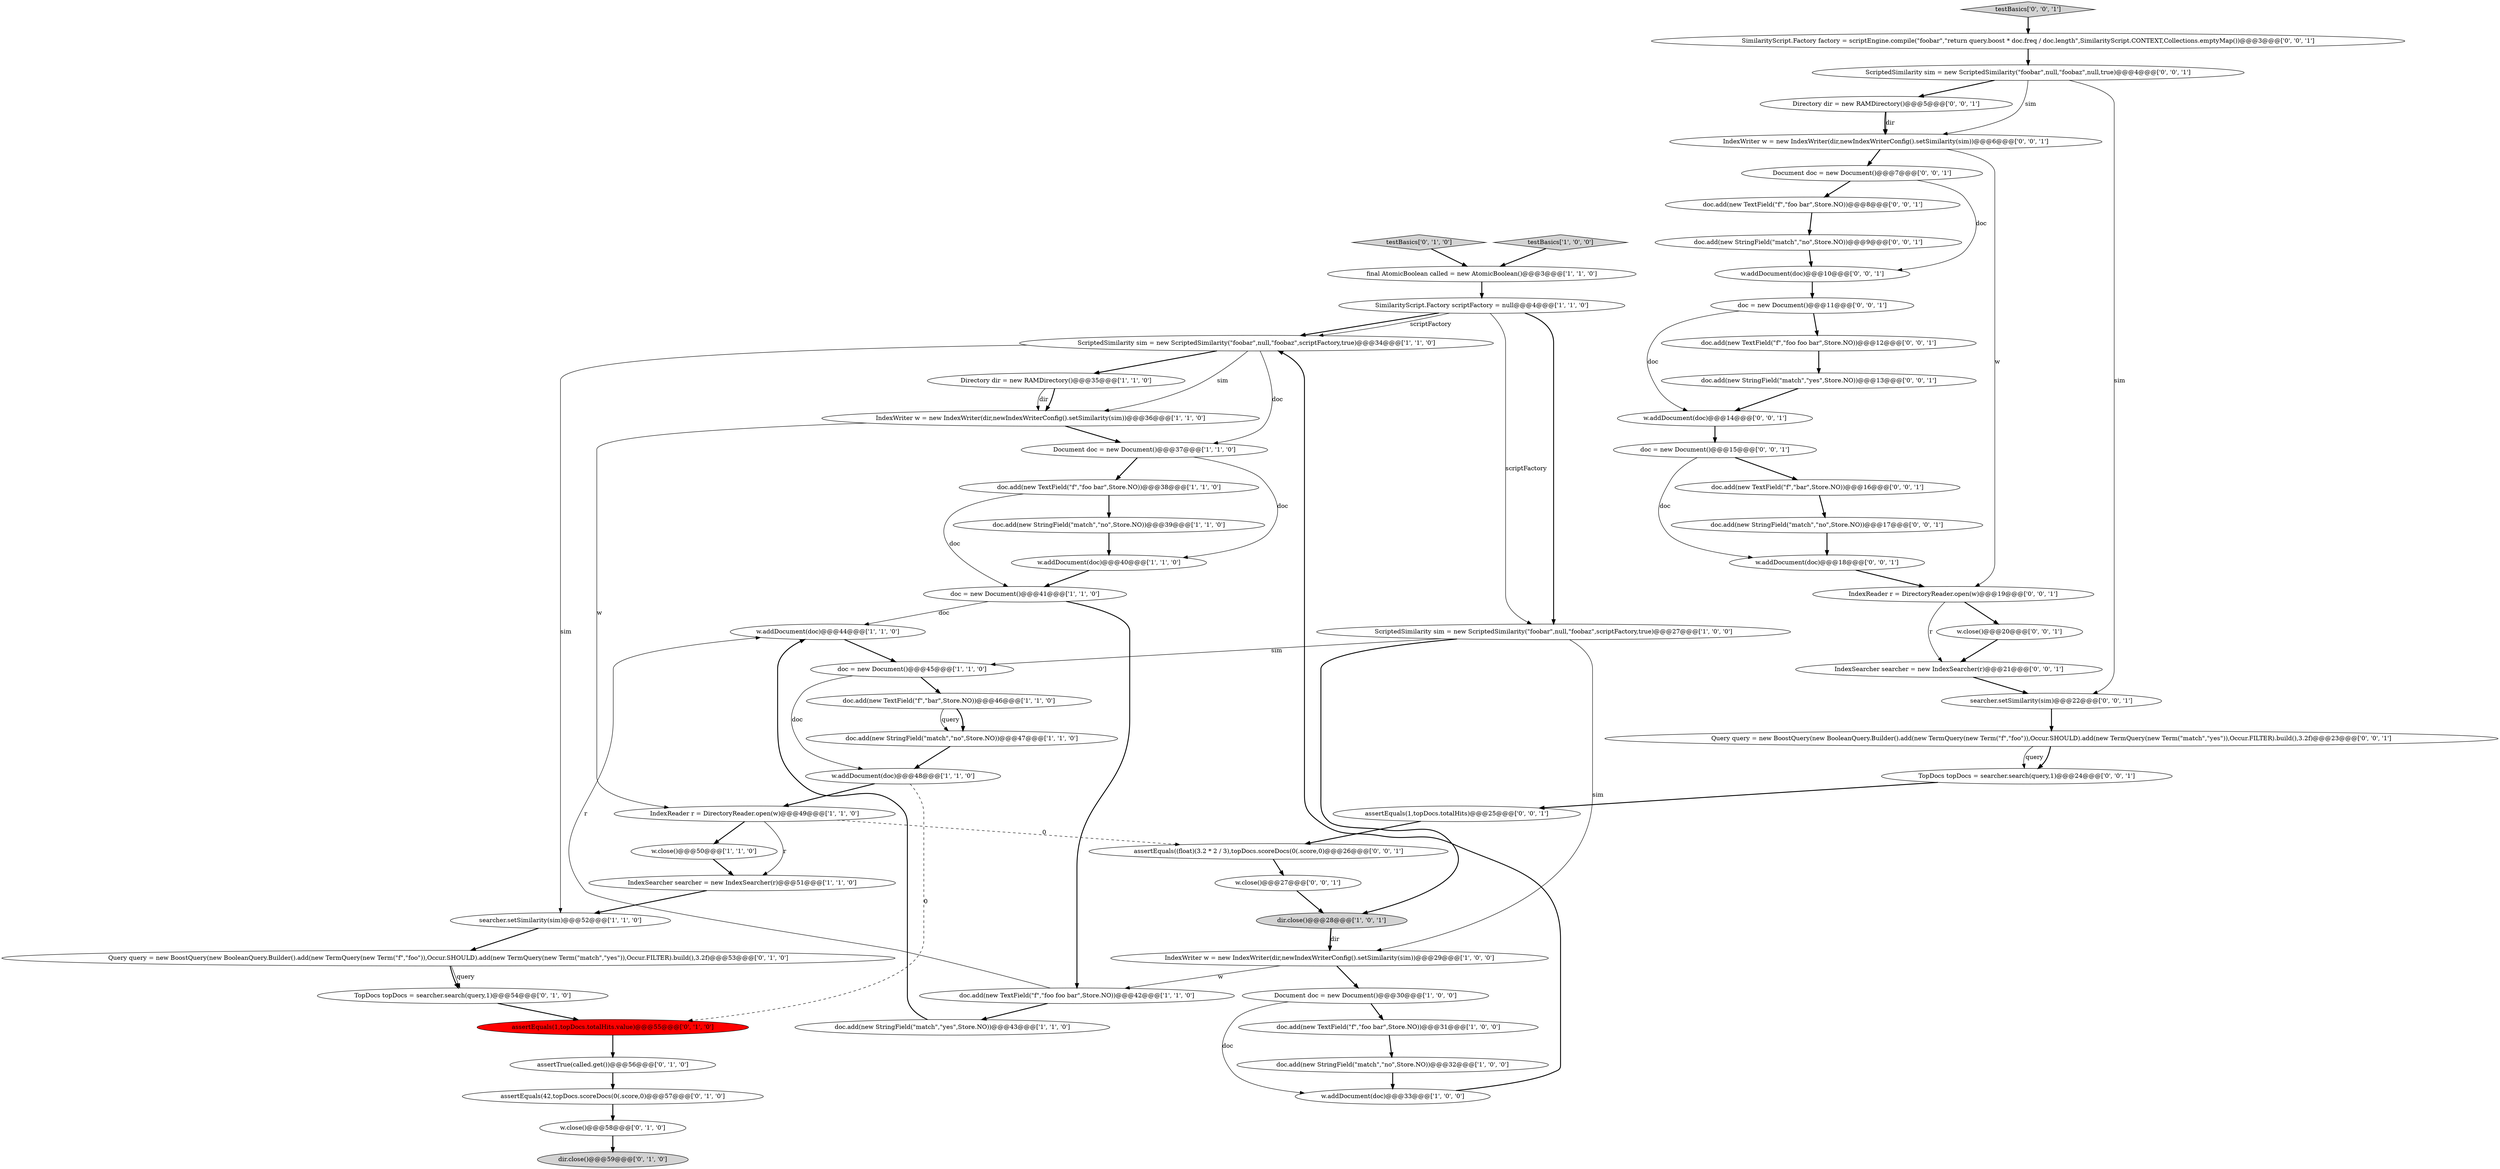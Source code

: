 digraph {
29 [style = filled, label = "w.close()@@@58@@@['0', '1', '0']", fillcolor = white, shape = ellipse image = "AAA0AAABBB2BBB"];
57 [style = filled, label = "searcher.setSimilarity(sim)@@@22@@@['0', '0', '1']", fillcolor = white, shape = ellipse image = "AAA0AAABBB3BBB"];
54 [style = filled, label = "w.close()@@@27@@@['0', '0', '1']", fillcolor = white, shape = ellipse image = "AAA0AAABBB3BBB"];
49 [style = filled, label = "IndexWriter w = new IndexWriter(dir,newIndexWriterConfig().setSimilarity(sim))@@@6@@@['0', '0', '1']", fillcolor = white, shape = ellipse image = "AAA0AAABBB3BBB"];
56 [style = filled, label = "testBasics['0', '0', '1']", fillcolor = lightgray, shape = diamond image = "AAA0AAABBB3BBB"];
60 [style = filled, label = "doc.add(new TextField(\"f\",\"foo foo bar\",Store.NO))@@@12@@@['0', '0', '1']", fillcolor = white, shape = ellipse image = "AAA0AAABBB3BBB"];
34 [style = filled, label = "TopDocs topDocs = searcher.search(query,1)@@@54@@@['0', '1', '0']", fillcolor = white, shape = ellipse image = "AAA0AAABBB2BBB"];
10 [style = filled, label = "w.addDocument(doc)@@@40@@@['1', '1', '0']", fillcolor = white, shape = ellipse image = "AAA0AAABBB1BBB"];
5 [style = filled, label = "doc.add(new TextField(\"f\",\"bar\",Store.NO))@@@46@@@['1', '1', '0']", fillcolor = white, shape = ellipse image = "AAA0AAABBB1BBB"];
51 [style = filled, label = "w.close()@@@20@@@['0', '0', '1']", fillcolor = white, shape = ellipse image = "AAA0AAABBB3BBB"];
52 [style = filled, label = "IndexReader r = DirectoryReader.open(w)@@@19@@@['0', '0', '1']", fillcolor = white, shape = ellipse image = "AAA0AAABBB3BBB"];
38 [style = filled, label = "doc.add(new StringField(\"match\",\"yes\",Store.NO))@@@13@@@['0', '0', '1']", fillcolor = white, shape = ellipse image = "AAA0AAABBB3BBB"];
2 [style = filled, label = "ScriptedSimilarity sim = new ScriptedSimilarity(\"foobar\",null,\"foobaz\",scriptFactory,true)@@@27@@@['1', '0', '0']", fillcolor = white, shape = ellipse image = "AAA0AAABBB1BBB"];
15 [style = filled, label = "w.addDocument(doc)@@@48@@@['1', '1', '0']", fillcolor = white, shape = ellipse image = "AAA0AAABBB1BBB"];
23 [style = filled, label = "w.addDocument(doc)@@@33@@@['1', '0', '0']", fillcolor = white, shape = ellipse image = "AAA0AAABBB1BBB"];
17 [style = filled, label = "Document doc = new Document()@@@30@@@['1', '0', '0']", fillcolor = white, shape = ellipse image = "AAA0AAABBB1BBB"];
30 [style = filled, label = "testBasics['0', '1', '0']", fillcolor = lightgray, shape = diamond image = "AAA0AAABBB2BBB"];
25 [style = filled, label = "doc = new Document()@@@41@@@['1', '1', '0']", fillcolor = white, shape = ellipse image = "AAA0AAABBB1BBB"];
4 [style = filled, label = "IndexWriter w = new IndexWriter(dir,newIndexWriterConfig().setSimilarity(sim))@@@36@@@['1', '1', '0']", fillcolor = white, shape = ellipse image = "AAA0AAABBB1BBB"];
18 [style = filled, label = "doc.add(new StringField(\"match\",\"yes\",Store.NO))@@@43@@@['1', '1', '0']", fillcolor = white, shape = ellipse image = "AAA0AAABBB1BBB"];
47 [style = filled, label = "doc.add(new TextField(\"f\",\"foo bar\",Store.NO))@@@8@@@['0', '0', '1']", fillcolor = white, shape = ellipse image = "AAA0AAABBB3BBB"];
8 [style = filled, label = "final AtomicBoolean called = new AtomicBoolean()@@@3@@@['1', '1', '0']", fillcolor = white, shape = ellipse image = "AAA0AAABBB1BBB"];
32 [style = filled, label = "dir.close()@@@59@@@['0', '1', '0']", fillcolor = lightgray, shape = ellipse image = "AAA0AAABBB2BBB"];
31 [style = filled, label = "assertEquals(42,topDocs.scoreDocs(0(.score,0)@@@57@@@['0', '1', '0']", fillcolor = white, shape = ellipse image = "AAA0AAABBB2BBB"];
26 [style = filled, label = "ScriptedSimilarity sim = new ScriptedSimilarity(\"foobar\",null,\"foobaz\",scriptFactory,true)@@@34@@@['1', '1', '0']", fillcolor = white, shape = ellipse image = "AAA0AAABBB1BBB"];
9 [style = filled, label = "SimilarityScript.Factory scriptFactory = null@@@4@@@['1', '1', '0']", fillcolor = white, shape = ellipse image = "AAA0AAABBB1BBB"];
42 [style = filled, label = "w.addDocument(doc)@@@14@@@['0', '0', '1']", fillcolor = white, shape = ellipse image = "AAA0AAABBB3BBB"];
41 [style = filled, label = "assertEquals((float)(3.2 * 2 / 3),topDocs.scoreDocs(0(.score,0)@@@26@@@['0', '0', '1']", fillcolor = white, shape = ellipse image = "AAA0AAABBB3BBB"];
46 [style = filled, label = "Directory dir = new RAMDirectory()@@@5@@@['0', '0', '1']", fillcolor = white, shape = ellipse image = "AAA0AAABBB3BBB"];
36 [style = filled, label = "assertTrue(called.get())@@@56@@@['0', '1', '0']", fillcolor = white, shape = ellipse image = "AAA0AAABBB2BBB"];
13 [style = filled, label = "doc.add(new StringField(\"match\",\"no\",Store.NO))@@@39@@@['1', '1', '0']", fillcolor = white, shape = ellipse image = "AAA0AAABBB1BBB"];
22 [style = filled, label = "testBasics['1', '0', '0']", fillcolor = lightgray, shape = diamond image = "AAA0AAABBB1BBB"];
44 [style = filled, label = "doc.add(new TextField(\"f\",\"bar\",Store.NO))@@@16@@@['0', '0', '1']", fillcolor = white, shape = ellipse image = "AAA0AAABBB3BBB"];
0 [style = filled, label = "doc.add(new TextField(\"f\",\"foo bar\",Store.NO))@@@38@@@['1', '1', '0']", fillcolor = white, shape = ellipse image = "AAA0AAABBB1BBB"];
20 [style = filled, label = "IndexWriter w = new IndexWriter(dir,newIndexWriterConfig().setSimilarity(sim))@@@29@@@['1', '0', '0']", fillcolor = white, shape = ellipse image = "AAA0AAABBB1BBB"];
27 [style = filled, label = "Document doc = new Document()@@@37@@@['1', '1', '0']", fillcolor = white, shape = ellipse image = "AAA0AAABBB1BBB"];
33 [style = filled, label = "assertEquals(1,topDocs.totalHits.value)@@@55@@@['0', '1', '0']", fillcolor = red, shape = ellipse image = "AAA1AAABBB2BBB"];
50 [style = filled, label = "doc.add(new StringField(\"match\",\"no\",Store.NO))@@@9@@@['0', '0', '1']", fillcolor = white, shape = ellipse image = "AAA0AAABBB3BBB"];
61 [style = filled, label = "doc = new Document()@@@15@@@['0', '0', '1']", fillcolor = white, shape = ellipse image = "AAA0AAABBB3BBB"];
6 [style = filled, label = "searcher.setSimilarity(sim)@@@52@@@['1', '1', '0']", fillcolor = white, shape = ellipse image = "AAA0AAABBB1BBB"];
19 [style = filled, label = "w.addDocument(doc)@@@44@@@['1', '1', '0']", fillcolor = white, shape = ellipse image = "AAA0AAABBB1BBB"];
28 [style = filled, label = "IndexReader r = DirectoryReader.open(w)@@@49@@@['1', '1', '0']", fillcolor = white, shape = ellipse image = "AAA0AAABBB1BBB"];
39 [style = filled, label = "SimilarityScript.Factory factory = scriptEngine.compile(\"foobar\",\"return query.boost * doc.freq / doc.length\",SimilarityScript.CONTEXT,Collections.emptyMap())@@@3@@@['0', '0', '1']", fillcolor = white, shape = ellipse image = "AAA0AAABBB3BBB"];
45 [style = filled, label = "Query query = new BoostQuery(new BooleanQuery.Builder().add(new TermQuery(new Term(\"f\",\"foo\")),Occur.SHOULD).add(new TermQuery(new Term(\"match\",\"yes\")),Occur.FILTER).build(),3.2f)@@@23@@@['0', '0', '1']", fillcolor = white, shape = ellipse image = "AAA0AAABBB3BBB"];
40 [style = filled, label = "ScriptedSimilarity sim = new ScriptedSimilarity(\"foobar\",null,\"foobaz\",null,true)@@@4@@@['0', '0', '1']", fillcolor = white, shape = ellipse image = "AAA0AAABBB3BBB"];
55 [style = filled, label = "doc = new Document()@@@11@@@['0', '0', '1']", fillcolor = white, shape = ellipse image = "AAA0AAABBB3BBB"];
21 [style = filled, label = "w.close()@@@50@@@['1', '1', '0']", fillcolor = white, shape = ellipse image = "AAA0AAABBB1BBB"];
48 [style = filled, label = "TopDocs topDocs = searcher.search(query,1)@@@24@@@['0', '0', '1']", fillcolor = white, shape = ellipse image = "AAA0AAABBB3BBB"];
58 [style = filled, label = "Document doc = new Document()@@@7@@@['0', '0', '1']", fillcolor = white, shape = ellipse image = "AAA0AAABBB3BBB"];
35 [style = filled, label = "Query query = new BoostQuery(new BooleanQuery.Builder().add(new TermQuery(new Term(\"f\",\"foo\")),Occur.SHOULD).add(new TermQuery(new Term(\"match\",\"yes\")),Occur.FILTER).build(),3.2f)@@@53@@@['0', '1', '0']", fillcolor = white, shape = ellipse image = "AAA0AAABBB2BBB"];
1 [style = filled, label = "Directory dir = new RAMDirectory()@@@35@@@['1', '1', '0']", fillcolor = white, shape = ellipse image = "AAA0AAABBB1BBB"];
53 [style = filled, label = "assertEquals(1,topDocs.totalHits)@@@25@@@['0', '0', '1']", fillcolor = white, shape = ellipse image = "AAA0AAABBB3BBB"];
37 [style = filled, label = "w.addDocument(doc)@@@18@@@['0', '0', '1']", fillcolor = white, shape = ellipse image = "AAA0AAABBB3BBB"];
12 [style = filled, label = "doc.add(new StringField(\"match\",\"no\",Store.NO))@@@32@@@['1', '0', '0']", fillcolor = white, shape = ellipse image = "AAA0AAABBB1BBB"];
3 [style = filled, label = "doc.add(new TextField(\"f\",\"foo foo bar\",Store.NO))@@@42@@@['1', '1', '0']", fillcolor = white, shape = ellipse image = "AAA0AAABBB1BBB"];
14 [style = filled, label = "IndexSearcher searcher = new IndexSearcher(r)@@@51@@@['1', '1', '0']", fillcolor = white, shape = ellipse image = "AAA0AAABBB1BBB"];
16 [style = filled, label = "doc.add(new StringField(\"match\",\"no\",Store.NO))@@@47@@@['1', '1', '0']", fillcolor = white, shape = ellipse image = "AAA0AAABBB1BBB"];
7 [style = filled, label = "doc = new Document()@@@45@@@['1', '1', '0']", fillcolor = white, shape = ellipse image = "AAA0AAABBB1BBB"];
24 [style = filled, label = "dir.close()@@@28@@@['1', '0', '1']", fillcolor = lightgray, shape = ellipse image = "AAA0AAABBB1BBB"];
62 [style = filled, label = "IndexSearcher searcher = new IndexSearcher(r)@@@21@@@['0', '0', '1']", fillcolor = white, shape = ellipse image = "AAA0AAABBB3BBB"];
11 [style = filled, label = "doc.add(new TextField(\"f\",\"foo bar\",Store.NO))@@@31@@@['1', '0', '0']", fillcolor = white, shape = ellipse image = "AAA0AAABBB1BBB"];
59 [style = filled, label = "w.addDocument(doc)@@@10@@@['0', '0', '1']", fillcolor = white, shape = ellipse image = "AAA0AAABBB3BBB"];
43 [style = filled, label = "doc.add(new StringField(\"match\",\"no\",Store.NO))@@@17@@@['0', '0', '1']", fillcolor = white, shape = ellipse image = "AAA0AAABBB3BBB"];
6->35 [style = bold, label=""];
0->13 [style = bold, label=""];
38->42 [style = bold, label=""];
45->48 [style = bold, label=""];
20->3 [style = solid, label="w"];
28->41 [style = dashed, label="0"];
55->42 [style = solid, label="doc"];
3->18 [style = bold, label=""];
22->8 [style = bold, label=""];
9->26 [style = bold, label=""];
28->21 [style = bold, label=""];
53->41 [style = bold, label=""];
2->7 [style = solid, label="sim"];
15->33 [style = dashed, label="0"];
4->28 [style = solid, label="w"];
41->54 [style = bold, label=""];
2->24 [style = bold, label=""];
30->8 [style = bold, label=""];
9->2 [style = solid, label="scriptFactory"];
55->60 [style = bold, label=""];
1->4 [style = bold, label=""];
28->14 [style = solid, label="r"];
27->0 [style = bold, label=""];
2->20 [style = solid, label="sim"];
9->2 [style = bold, label=""];
49->58 [style = bold, label=""];
26->1 [style = bold, label=""];
36->31 [style = bold, label=""];
25->3 [style = bold, label=""];
34->33 [style = bold, label=""];
1->4 [style = solid, label="dir"];
18->19 [style = bold, label=""];
31->29 [style = bold, label=""];
11->12 [style = bold, label=""];
57->45 [style = bold, label=""];
24->20 [style = bold, label=""];
17->23 [style = solid, label="doc"];
7->5 [style = bold, label=""];
10->25 [style = bold, label=""];
29->32 [style = bold, label=""];
33->36 [style = bold, label=""];
3->19 [style = solid, label="r"];
59->55 [style = bold, label=""];
52->51 [style = bold, label=""];
35->34 [style = bold, label=""];
7->15 [style = solid, label="doc"];
14->6 [style = bold, label=""];
42->61 [style = bold, label=""];
13->10 [style = bold, label=""];
51->62 [style = bold, label=""];
61->44 [style = bold, label=""];
60->38 [style = bold, label=""];
9->26 [style = solid, label="scriptFactory"];
47->50 [style = bold, label=""];
5->16 [style = bold, label=""];
54->24 [style = bold, label=""];
15->28 [style = bold, label=""];
39->40 [style = bold, label=""];
5->16 [style = solid, label="query"];
56->39 [style = bold, label=""];
26->4 [style = solid, label="sim"];
37->52 [style = bold, label=""];
26->6 [style = solid, label="sim"];
40->49 [style = solid, label="sim"];
21->14 [style = bold, label=""];
26->27 [style = solid, label="doc"];
16->15 [style = bold, label=""];
49->52 [style = solid, label="w"];
20->17 [style = bold, label=""];
46->49 [style = bold, label=""];
27->10 [style = solid, label="doc"];
23->26 [style = bold, label=""];
48->53 [style = bold, label=""];
43->37 [style = bold, label=""];
62->57 [style = bold, label=""];
58->59 [style = solid, label="doc"];
17->11 [style = bold, label=""];
44->43 [style = bold, label=""];
40->46 [style = bold, label=""];
0->25 [style = solid, label="doc"];
58->47 [style = bold, label=""];
61->37 [style = solid, label="doc"];
4->27 [style = bold, label=""];
8->9 [style = bold, label=""];
40->57 [style = solid, label="sim"];
12->23 [style = bold, label=""];
45->48 [style = solid, label="query"];
19->7 [style = bold, label=""];
46->49 [style = solid, label="dir"];
25->19 [style = solid, label="doc"];
24->20 [style = solid, label="dir"];
52->62 [style = solid, label="r"];
50->59 [style = bold, label=""];
35->34 [style = solid, label="query"];
}
